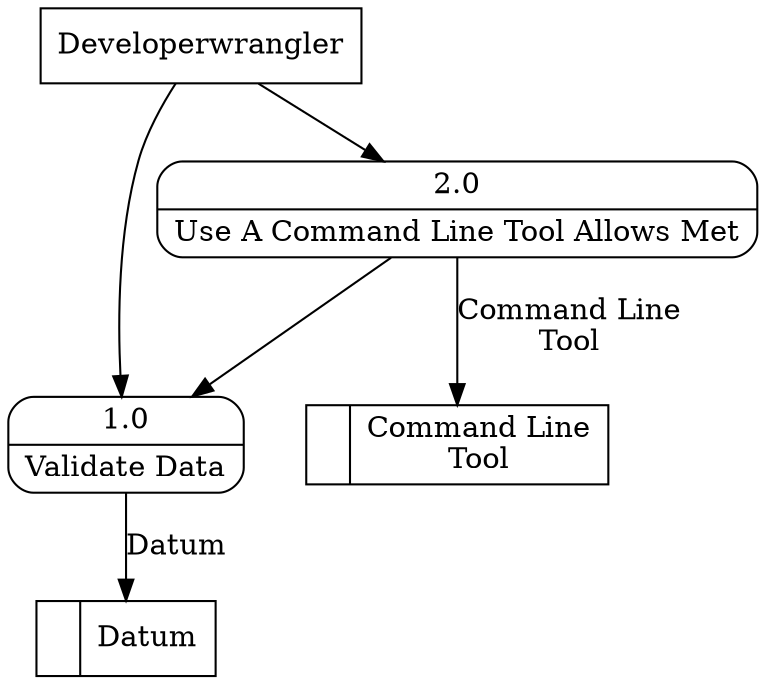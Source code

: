 digraph dfd2{ 
node[shape=record]
200 [label="<f0>  |<f1> Command Line\nTool " ];
201 [label="<f0>  |<f1> Datum " ];
202 [label="Developerwrangler" shape=box];
203 [label="{<f0> 1.0|<f1> Validate Data }" shape=Mrecord];
204 [label="{<f0> 2.0|<f1> Use A Command Line Tool Allows Met }" shape=Mrecord];
202 -> 203
202 -> 204
203 -> 201 [label="Datum"]
204 -> 203
204 -> 200 [label="Command Line\nTool"]
}